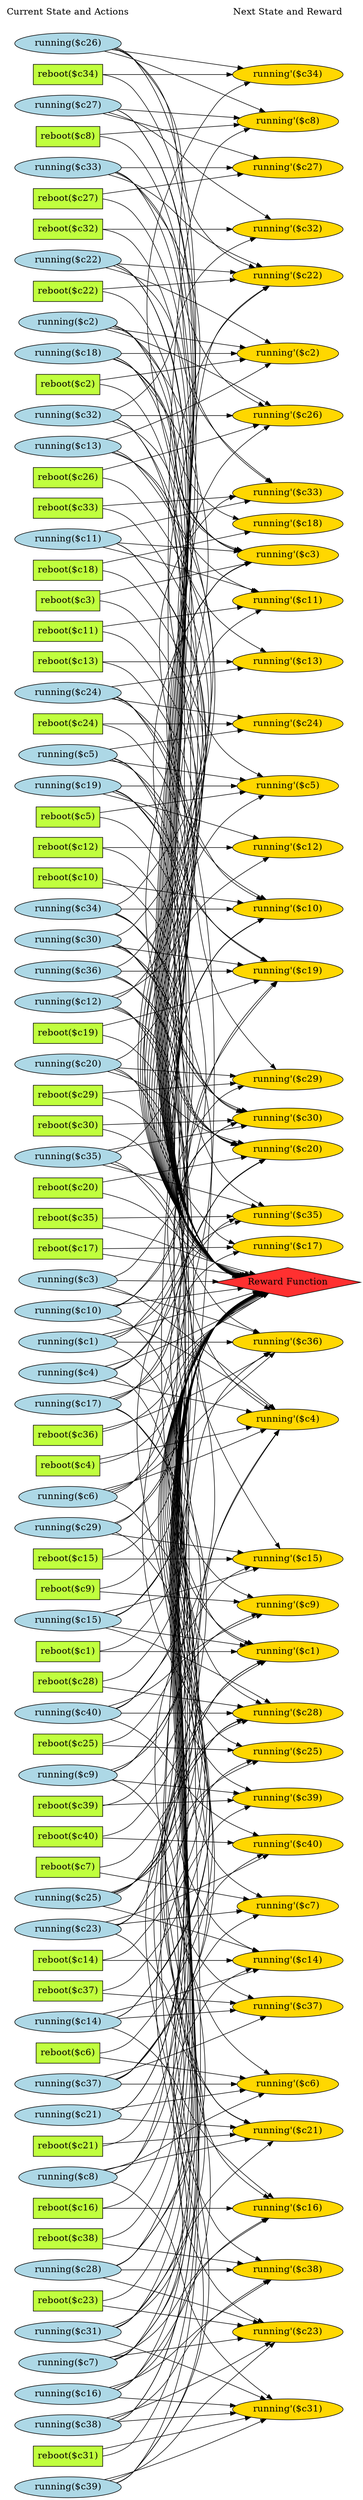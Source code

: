 digraph G {
	graph [bb="0,0,579,4372.4",
		fontname=Helvetica,
		fontsize=16,
		rankdir=LR,
		ranksep=2.00,
		ratio=auto,
		size=600
	];
	node [fontsize=16,
		label="\N"
	];
	{
		graph [rank=same];
		"reboot($c9)"		 [color=black,
			fillcolor=olivedrab1,
			height=0.5,
			pos="90.5,1589.4",
			shape=box,
			style=filled,
			width=1.2778];
		"running($c35)"		 [color=black,
			fillcolor=lightblue,
			height=0.51069,
			pos="90.5,2350.4",
			shape=ellipse,
			style=filled,
			width=2.1606];
		"running($c19)"		 [color=black,
			fillcolor=lightblue,
			height=0.51069,
			pos="90.5,3001.4",
			shape=ellipse,
			style=filled,
			width=2.1606];
		"running($c1)"		 [color=black,
			fillcolor=lightblue,
			height=0.51069,
			pos="90.5,2024.4",
			shape=ellipse,
			style=filled,
			width=1.9838];
		"reboot($c1)"		 [color=black,
			fillcolor=olivedrab1,
			height=0.5,
			pos="90.5,1481.4",
			shape=box,
			style=filled,
			width=1.2778];
		"running($c2)"		 [color=black,
			fillcolor=lightblue,
			height=0.51069,
			pos="90.5,3814.4",
			shape=ellipse,
			style=filled,
			width=1.9838];
		"reboot($c21)"		 [color=black,
			fillcolor=olivedrab1,
			height=0.5,
			pos="90.5,615.38",
			shape=box,
			style=filled,
			width=1.3889];
		"reboot($c33)"		 [color=black,
			fillcolor=olivedrab1,
			height=0.5,
			pos="90.5,3488.4",
			shape=box,
			style=filled,
			width=1.3889];
		"running($c34)"		 [color=black,
			fillcolor=lightblue,
			height=0.51069,
			pos="90.5,2785.4",
			shape=ellipse,
			style=filled,
			width=2.1606];
		"running($c22)"		 [color=black,
			fillcolor=lightblue,
			height=0.51069,
			pos="90.5,3922.4",
			shape=ellipse,
			style=filled,
			width=2.1606];
		"reboot($c17)"		 [color=black,
			fillcolor=olivedrab1,
			height=0.5,
			pos="90.5,2188.4",
			shape=box,
			style=filled,
			width=1.3889];
		"running($c10)"		 [color=black,
			fillcolor=lightblue,
			height=0.51069,
			pos="90.5,2079.4",
			shape=ellipse,
			style=filled,
			width=2.1606];
		"reboot($c29)"		 [color=black,
			fillcolor=olivedrab1,
			height=0.5,
			pos="90.5,2458.4",
			shape=box,
			style=filled,
			width=1.3889];
		"reboot($c8)"		 [color=black,
			fillcolor=olivedrab1,
			height=0.5,
			pos="90.5,4138.4",
			shape=box,
			style=filled,
			width=1.2778];
		"running($c18)"		 [color=black,
			fillcolor=lightblue,
			height=0.51069,
			pos="90.5,3759.4",
			shape=ellipse,
			style=filled,
			width=2.1606];
		"running($c9)"		 [color=black,
			fillcolor=lightblue,
			height=0.51069,
			pos="90.5,1265.4",
			shape=ellipse,
			style=filled,
			width=1.9838];
		"reboot($c20)"		 [color=black,
			fillcolor=olivedrab1,
			height=0.5,
			pos="90.5,2296.4",
			shape=box,
			style=filled,
			width=1.3889];
		"reboot($c32)"		 [color=black,
			fillcolor=olivedrab1,
			height=0.5,
			pos="90.5,3976.4",
			shape=box,
			style=filled,
			width=1.3889];
		"reboot($c16)"		 [color=black,
			fillcolor=olivedrab1,
			height=0.5,
			pos="90.5,507.38",
			shape=box,
			style=filled,
			width=1.3889];
		"running($c33)"		 [color=black,
			fillcolor=lightblue,
			height=0.51069,
			pos="90.5,4084.4",
			shape=ellipse,
			style=filled,
			width=2.1606];
		"reboot($c28)"		 [color=black,
			fillcolor=olivedrab1,
			height=0.5,
			pos="90.5,1427.4",
			shape=box,
			style=filled,
			width=1.3889];
		"running($c21)"		 [color=black,
			fillcolor=lightblue,
			height=0.51069,
			pos="90.5,669.38",
			shape=ellipse,
			style=filled,
			width=2.1606];
		"running($c37)"		 [color=black,
			fillcolor=lightblue,
			height=0.51069,
			pos="90.5,724.38",
			shape=ellipse,
			style=filled,
			width=2.1606];
		"running($c25)"		 [color=black,
			fillcolor=lightblue,
			height=0.51069,
			pos="90.5,1049.4",
			shape=ellipse,
			style=filled,
			width=2.1606];
		"running($c13)"		 [color=black,
			fillcolor=lightblue,
			height=0.51069,
			pos="90.5,3596.4",
			shape=ellipse,
			style=filled,
			width=2.1606];
		"reboot($c3)"		 [color=black,
			fillcolor=olivedrab1,
			height=0.5,
			pos="90.5,3326.4",
			shape=box,
			style=filled,
			width=1.2778];
		"Current State and Actions"		 [color=black,
			fillcolor=white,
			height=0.5,
			pos="90.5,4354.4",
			shape=plaintext,
			style=bold,
			width=2.5139];
		"running($c8)"		 [color=black,
			fillcolor=lightblue,
			height=0.51069,
			pos="90.5,561.38",
			shape=ellipse,
			style=filled,
			width=1.9838];
		"reboot($c31)"		 [color=black,
			fillcolor=olivedrab1,
			height=0.5,
			pos="90.5,72.385",
			shape=box,
			style=filled,
			width=1.3889];
		"running($c40)"		 [color=black,
			fillcolor=lightblue,
			height=0.51069,
			pos="90.5,1373.4",
			shape=ellipse,
			style=filled,
			width=2.1606];
		"reboot($c15)"		 [color=black,
			fillcolor=olivedrab1,
			height=0.5,
			pos="90.5,1643.4",
			shape=box,
			style=filled,
			width=1.3889];
		"running($c12)"		 [color=black,
			fillcolor=lightblue,
			height=0.51069,
			pos="90.5,2620.4",
			shape=ellipse,
			style=filled,
			width=2.1606];
		"reboot($c27)"		 [color=black,
			fillcolor=olivedrab1,
			height=0.5,
			pos="90.5,4030.4",
			shape=box,
			style=filled,
			width=1.3889];
		"reboot($c39)"		 [color=black,
			fillcolor=olivedrab1,
			height=0.5,
			pos="90.5,1211.4",
			shape=box,
			style=filled,
			width=1.3889];
		"running($c36)"		 [color=black,
			fillcolor=lightblue,
			height=0.51069,
			pos="90.5,2675.4",
			shape=ellipse,
			style=filled,
			width=2.1606];
		"running($c24)"		 [color=black,
			fillcolor=lightblue,
			height=0.51069,
			pos="90.5,3164.4",
			shape=ellipse,
			style=filled,
			width=2.1606];
		"reboot($c2)"		 [color=black,
			fillcolor=olivedrab1,
			height=0.5,
			pos="90.5,3705.4",
			shape=box,
			style=filled,
			width=1.2778];
		"running($c7)"		 [color=black,
			fillcolor=lightblue,
			height=0.51069,
			pos="90.5,236.38",
			shape=ellipse,
			style=filled,
			width=1.9838];
		"reboot($c30)"		 [color=black,
			fillcolor=olivedrab1,
			height=0.5,
			pos="90.5,2404.4",
			shape=box,
			style=filled,
			width=1.3889];
		"reboot($c14)"		 [color=black,
			fillcolor=olivedrab1,
			height=0.5,
			pos="90.5,940.38",
			shape=box,
			style=filled,
			width=1.3889];
		"reboot($c26)"		 [color=black,
			fillcolor=olivedrab1,
			height=0.5,
			pos="90.5,3542.4",
			shape=box,
			style=filled,
			width=1.3889];
		"running($c23)"		 [color=black,
			fillcolor=lightblue,
			height=0.51069,
			pos="90.5,994.38",
			shape=ellipse,
			style=filled,
			width=2.1606];
		"reboot($c38)"		 [color=black,
			fillcolor=olivedrab1,
			height=0.5,
			pos="90.5,453.38",
			shape=box,
			style=filled,
			width=1.3889];
		"running($c11)"		 [color=black,
			fillcolor=lightblue,
			height=0.51069,
			pos="90.5,3434.4",
			shape=ellipse,
			style=filled,
			width=2.1606];
		"running($c27)"		 [color=black,
			fillcolor=lightblue,
			height=0.51069,
			pos="90.5,4192.4",
			shape=ellipse,
			style=filled,
			width=2.1606];
		"running($c15)"		 [color=black,
			fillcolor=lightblue,
			height=0.51069,
			pos="90.5,1535.4",
			shape=ellipse,
			style=filled,
			width=2.1606];
		"reboot($c5)"		 [color=black,
			fillcolor=olivedrab1,
			height=0.5,
			pos="90.5,2947.4",
			shape=box,
			style=filled,
			width=1.2778];
		"running($c39)"		 [color=black,
			fillcolor=lightblue,
			height=0.51069,
			pos="90.5,18.385",
			shape=ellipse,
			style=filled,
			width=2.1606];
		"running($c6)"		 [color=black,
			fillcolor=lightblue,
			height=0.51069,
			pos="90.5,1752.4",
			shape=ellipse,
			style=filled,
			width=1.9838];
		"running($c30)"		 [color=black,
			fillcolor=lightblue,
			height=0.51069,
			pos="90.5,2730.4",
			shape=ellipse,
			style=filled,
			width=2.1606];
		"reboot($c13)"		 [color=black,
			fillcolor=olivedrab1,
			height=0.5,
			pos="90.5,3218.4",
			shape=box,
			style=filled,
			width=1.3889];
		"reboot($c25)"		 [color=black,
			fillcolor=olivedrab1,
			height=0.5,
			pos="90.5,1319.4",
			shape=box,
			style=filled,
			width=1.3889];
		"reboot($c37)"		 [color=black,
			fillcolor=olivedrab1,
			height=0.5,
			pos="90.5,886.38",
			shape=box,
			style=filled,
			width=1.3889];
		"running($c38)"		 [color=black,
			fillcolor=lightblue,
			height=0.51069,
			pos="90.5,126.38",
			shape=ellipse,
			style=filled,
			width=2.1606];
		"running($c26)"		 [color=black,
			fillcolor=lightblue,
			height=0.51069,
			pos="90.5,4300.4",
			shape=ellipse,
			style=filled,
			width=2.1606];
		"running($c14)"		 [color=black,
			fillcolor=lightblue,
			height=0.51069,
			pos="90.5,832.38",
			shape=ellipse,
			style=filled,
			width=2.1606];
		"reboot($c4)"		 [color=black,
			fillcolor=olivedrab1,
			height=0.5,
			pos="90.5,1806.4",
			shape=box,
			style=filled,
			width=1.2778];
		"reboot($c40)"		 [color=black,
			fillcolor=olivedrab1,
			height=0.5,
			pos="90.5,1157.4",
			shape=box,
			style=filled,
			width=1.3889];
		"running($c5)"		 [color=black,
			fillcolor=lightblue,
			height=0.51069,
			pos="90.5,3056.4",
			shape=ellipse,
			style=filled,
			width=1.9838];
		"reboot($c12)"		 [color=black,
			fillcolor=olivedrab1,
			height=0.5,
			pos="90.5,2893.4",
			shape=box,
			style=filled,
			width=1.3889];
		"reboot($c24)"		 [color=black,
			fillcolor=olivedrab1,
			height=0.5,
			pos="90.5,3110.4",
			shape=box,
			style=filled,
			width=1.3889];
		"reboot($c36)"		 [color=black,
			fillcolor=olivedrab1,
			height=0.5,
			pos="90.5,1860.4",
			shape=box,
			style=filled,
			width=1.3889];
		"reboot($c7)"		 [color=black,
			fillcolor=olivedrab1,
			height=0.5,
			pos="90.5,1103.4",
			shape=box,
			style=filled,
			width=1.2778];
		"running($c29)"		 [color=black,
			fillcolor=lightblue,
			height=0.51069,
			pos="90.5,1697.4",
			shape=ellipse,
			style=filled,
			width=2.1606];
		"running($c17)"		 [color=black,
			fillcolor=lightblue,
			height=0.51069,
			pos="90.5,1914.4",
			shape=ellipse,
			style=filled,
			width=2.1606];
		"running($c4)"		 [color=black,
			fillcolor=lightblue,
			height=0.51069,
			pos="90.5,1969.4",
			shape=ellipse,
			style=filled,
			width=1.9838];
		"reboot($c11)"		 [color=black,
			fillcolor=olivedrab1,
			height=0.5,
			pos="90.5,3272.4",
			shape=box,
			style=filled,
			width=1.3889];
		"reboot($c23)"		 [color=black,
			fillcolor=olivedrab1,
			height=0.5,
			pos="90.5,345.38",
			shape=box,
			style=filled,
			width=1.3889];
		"reboot($c35)"		 [color=black,
			fillcolor=olivedrab1,
			height=0.5,
			pos="90.5,2242.4",
			shape=box,
			style=filled,
			width=1.3889];
		"running($c32)"		 [color=black,
			fillcolor=lightblue,
			height=0.51069,
			pos="90.5,3651.4",
			shape=ellipse,
			style=filled,
			width=2.1606];
		"running($c20)"		 [color=black,
			fillcolor=lightblue,
			height=0.51069,
			pos="90.5,2512.4",
			shape=ellipse,
			style=filled,
			width=2.1606];
		"reboot($c19)"		 [color=black,
			fillcolor=olivedrab1,
			height=0.5,
			pos="90.5,2566.4",
			shape=box,
			style=filled,
			width=1.3889];
		"running($c16)"		 [color=black,
			fillcolor=lightblue,
			height=0.51069,
			pos="90.5,181.38",
			shape=ellipse,
			style=filled,
			width=2.1606];
		"reboot($c6)"		 [color=black,
			fillcolor=olivedrab1,
			height=0.5,
			pos="90.5,778.38",
			shape=box,
			style=filled,
			width=1.2778];
		"running($c28)"		 [color=black,
			fillcolor=lightblue,
			height=0.51069,
			pos="90.5,399.38",
			shape=ellipse,
			style=filled,
			width=2.1606];
		"reboot($c10)"		 [color=black,
			fillcolor=olivedrab1,
			height=0.5,
			pos="90.5,2839.4",
			shape=box,
			style=filled,
			width=1.3889];
		"running($c3)"		 [color=black,
			fillcolor=lightblue,
			height=0.51069,
			pos="90.5,2134.4",
			shape=ellipse,
			style=filled,
			width=1.9838];
		"reboot($c22)"		 [color=black,
			fillcolor=olivedrab1,
			height=0.5,
			pos="90.5,3868.4",
			shape=box,
			style=filled,
			width=1.3889];
		"reboot($c34)"		 [color=black,
			fillcolor=olivedrab1,
			height=0.5,
			pos="90.5,4246.4",
			shape=box,
			style=filled,
			width=1.3889];
		"reboot($c18)"		 [color=black,
			fillcolor=olivedrab1,
			height=0.5,
			pos="90.5,3380.4",
			shape=box,
			style=filled,
			width=1.3889];
		"running($c31)"		 [color=black,
			fillcolor=lightblue,
			height=0.51069,
			pos="90.5,291.38",
			shape=ellipse,
			style=filled,
			width=2.1606];
	}
	{
		graph [rank=same];
		"running'($c7)"		 [color=black,
			fillcolor=gold1,
			height=0.51069,
			pos="452,1021.4",
			shape=ellipse,
			style=filled,
			width=2.0428];
		"Next State and Reward"		 [color=black,
			fillcolor=white,
			height=0.5,
			pos="452,4354.4",
			shape=plaintext,
			style=bold,
			width=2.25];
		"running'($c21)"		 [color=black,
			fillcolor=gold1,
			height=0.51069,
			pos="452,642.38",
			shape=ellipse,
			style=filled,
			width=2.2195];
		"running'($c33)"		 [color=black,
			fillcolor=gold1,
			height=0.51069,
			pos="452,3518.4",
			shape=ellipse,
			style=filled,
			width=2.2195];
		"running'($c17)"		 [color=black,
			fillcolor=gold1,
			height=0.51069,
			pos="452,2192.4",
			shape=ellipse,
			style=filled,
			width=2.2195];
		"running'($c29)"		 [color=black,
			fillcolor=gold1,
			height=0.51069,
			pos="452,2498.4",
			shape=ellipse,
			style=filled,
			width=2.2195];
		"running'($c34)"		 [color=black,
			fillcolor=gold1,
			height=0.51069,
			pos="452,4246.4",
			shape=ellipse,
			style=filled,
			width=2.2195];
		"running'($c6)"		 [color=black,
			fillcolor=gold1,
			height=0.51069,
			pos="452,724.38",
			shape=ellipse,
			style=filled,
			width=2.0428];
		"running'($c10)"		 [color=black,
			fillcolor=gold1,
			height=0.51069,
			pos="452,2785.4",
			shape=ellipse,
			style=filled,
			width=2.2195];
		"running'($c22)"		 [color=black,
			fillcolor=gold1,
			height=0.51069,
			pos="452,3895.4",
			shape=ellipse,
			style=filled,
			width=2.2195];
		"running'($c18)"		 [color=black,
			fillcolor=gold1,
			height=0.51069,
			pos="452,3463.4",
			shape=ellipse,
			style=filled,
			width=2.2195];
		"running'($c9)"		 [color=black,
			fillcolor=gold1,
			height=0.51069,
			pos="452,1562.4",
			shape=ellipse,
			style=filled,
			width=2.0428];
		"running'($c31)"		 [color=black,
			fillcolor=gold1,
			height=0.51069,
			pos="452,153.38",
			shape=ellipse,
			style=filled,
			width=2.2195];
		"running'($c1)"		 [color=black,
			fillcolor=gold1,
			height=0.51069,
			pos="452,1481.4",
			shape=ellipse,
			style=filled,
			width=2.0428];
		"running'($c27)"		 [color=black,
			fillcolor=gold1,
			height=0.51069,
			pos="452,4084.4",
			shape=ellipse,
			style=filled,
			width=2.2195];
		"running'($c39)"		 [color=black,
			fillcolor=gold1,
			height=0.51069,
			pos="452,1224.4",
			shape=ellipse,
			style=filled,
			width=2.2195];
		"running'($c15)"		 [color=black,
			fillcolor=gold1,
			height=0.51069,
			pos="452,1643.4",
			shape=ellipse,
			style=filled,
			width=2.2195];
		"running'($c20)"		 [color=black,
			fillcolor=gold1,
			height=0.51069,
			pos="452,2362.4",
			shape=ellipse,
			style=filled,
			width=2.2195];
		"running'($c8)"		 [color=black,
			fillcolor=gold1,
			height=0.51069,
			pos="452,4165.4",
			shape=ellipse,
			style=filled,
			width=2.0428];
		"running'($c32)"		 [color=black,
			fillcolor=gold1,
			height=0.51069,
			pos="452,3976.4",
			shape=ellipse,
			style=filled,
			width=2.2195];
		"running'($c16)"		 [color=black,
			fillcolor=gold1,
			height=0.51069,
			pos="452,507.38",
			shape=ellipse,
			style=filled,
			width=2.2195];
		"running'($c28)"		 [color=black,
			fillcolor=gold1,
			height=0.51069,
			pos="452,1373.4",
			shape=ellipse,
			style=filled,
			width=2.2195];
		"running'($c3)"		 [color=black,
			fillcolor=gold1,
			height=0.51069,
			pos="452,3408.4",
			shape=ellipse,
			style=filled,
			width=2.0428];
		"running'($c13)"		 [color=black,
			fillcolor=gold1,
			height=0.51069,
			pos="452,3218.4",
			shape=ellipse,
			style=filled,
			width=2.2195];
		"Reward Function"		 [color=black,
			fillcolor=firebrick1,
			height=0.72222,
			pos="452,2130.4",
			shape=diamond,
			style=filled,
			width=3.5278];
		"running'($c25)"		 [color=black,
			fillcolor=gold1,
			height=0.51069,
			pos="452,1292.4",
			shape=ellipse,
			style=filled,
			width=2.2195];
		"running'($c37)"		 [color=black,
			fillcolor=gold1,
			height=0.51069,
			pos="452,858.38",
			shape=ellipse,
			style=filled,
			width=2.2195];
		"running'($c30)"		 [color=black,
			fillcolor=gold1,
			height=0.51069,
			pos="452,2417.4",
			shape=ellipse,
			style=filled,
			width=2.2195];
		"running'($c2)"		 [color=black,
			fillcolor=gold1,
			height=0.51069,
			pos="452,3759.4",
			shape=ellipse,
			style=filled,
			width=2.0428];
		"running'($c38)"		 [color=black,
			fillcolor=gold1,
			height=0.51069,
			pos="452,399.38",
			shape=ellipse,
			style=filled,
			width=2.2195];
		"running'($c14)"		 [color=black,
			fillcolor=gold1,
			height=0.51069,
			pos="452,940.38",
			shape=ellipse,
			style=filled,
			width=2.2195];
		"running'($c26)"		 [color=black,
			fillcolor=gold1,
			height=0.51069,
			pos="452,3651.4",
			shape=ellipse,
			style=filled,
			width=2.2195];
		"running'($c23)"		 [color=black,
			fillcolor=gold1,
			height=0.51069,
			pos="452,290.38",
			shape=ellipse,
			style=filled,
			width=2.2195];
		"running'($c35)"		 [color=black,
			fillcolor=gold1,
			height=0.51069,
			pos="452,2247.4",
			shape=ellipse,
			style=filled,
			width=2.2195];
		"running'($c5)"		 [color=black,
			fillcolor=gold1,
			height=0.51069,
			pos="452,3001.4",
			shape=ellipse,
			style=filled,
			width=2.0428];
		"running'($c11)"		 [color=black,
			fillcolor=gold1,
			height=0.51069,
			pos="452,3326.4",
			shape=ellipse,
			style=filled,
			width=2.2195];
		"running'($c19)"		 [color=black,
			fillcolor=gold1,
			height=0.51069,
			pos="452,2675.4",
			shape=ellipse,
			style=filled,
			width=2.2195];
		"running'($c4)"		 [color=black,
			fillcolor=gold1,
			height=0.51069,
			pos="452,1847.4",
			shape=ellipse,
			style=filled,
			width=2.0428];
		"running'($c40)"		 [color=black,
			fillcolor=gold1,
			height=0.51069,
			pos="452,1129.4",
			shape=ellipse,
			style=filled,
			width=2.2195];
		"running'($c12)"		 [color=black,
			fillcolor=gold1,
			height=0.51069,
			pos="452,2893.4",
			shape=ellipse,
			style=filled,
			width=2.2195];
		"running'($c24)"		 [color=black,
			fillcolor=gold1,
			height=0.51069,
			pos="452,3110.4",
			shape=ellipse,
			style=filled,
			width=2.2195];
		"running'($c36)"		 [color=black,
			fillcolor=gold1,
			height=0.51069,
			pos="452,1983.4",
			shape=ellipse,
			style=filled,
			width=2.2195];
	}
	"reboot($c9)" -> "running'($c9)"	 [color=black,
		pos="e,381.36,1567.6 136.67,1586 195.35,1581.6 298.82,1573.8 370.96,1568.4",
		style=solid];
	"reboot($c9)" -> "Reward Function"	 [pos="e,423.1,2110.1 136.63,1594.6 152.31,1598.4 168.96,1605 181,1616.4 316.56,1744.4 222.81,1854.4 325,2010.4 349.34,2047.5 387.27,2081.6 \
415.16,2103.8"];
	"running($c35)" -> "running'($c15)"	 [color=black,
		pos="e,434.72,1661.7 155.17,2339.9 164.76,2336 173.82,2330.7 181,2323.4 344.26,2157.8 224.12,2029.9 325,1820.4 353.06,1762.1 400.06,1702.5 \
428.04,1669.5",
		style=solid];
	"running($c35)" -> "Reward Function"	 [pos="e,382.07,2142.1 148.89,2338.1 160.03,2334.3 171.25,2329.5 181,2323.4 261.38,2272.7 244.07,2215.2 325,2165.4 339.25,2156.6 355.74,\
2150 372,2145"];
	"running($c35)" -> "running'($c30)"	 [color=black,
		pos="e,389.27,2405.9 152.08,2361.7 214.79,2373.4 312.74,2391.6 379.28,2404",
		style=solid];
	"running($c35)" -> "running'($c35)"	 [color=black,
		pos="e,401.21,2261.7 140.73,2336.3 205.98,2317.6 321.02,2284.6 391.19,2264.5",
		style=solid];
	"running($c35)" -> "running'($c5)"	 [color=black,
		pos="e,412.41,2985.8 155.29,2360.7 164.86,2364.7 173.89,2370 181,2377.4 354.54,2556.9 178.04,2718.5 325,2920.4 344.72,2947.5 376.49,2967.8 \
403.2,2981.3",
		style=solid];
	"running($c19)" -> "Reward Function"	 [pos="e,367.96,2139.3 156.27,2991.3 165.61,2987.4 174.31,2981.9 181,2974.4 423.72,2701.5 79.285,2435.6 325,2165.4 334.07,2155.4 345.71,\
2148.2 358.24,2143"];
	"running($c19)" -> "running'($c30)"	 [color=black,
		pos="e,393.94,2430.1 155.17,2990.9 164.76,2987 173.82,2981.7 181,2974.4 344.26,2808.8 171.26,2645.8 325,2471.4 340.56,2453.7 362.89,2441.7 \
384.45,2433.5",
		style=solid];
	"running($c19)" -> "running'($c5)"	 [color=black,
		pos="e,378.3,3001.4 168.62,3001.4 227.33,3001.4 307.99,3001.4 368.08,3001.4",
		style=solid];
	"running($c19)" -> "running'($c19)"	 [color=black,
		pos="e,418.14,2692.2 151.07,2989.7 161.66,2985.9 172.13,2981 181,2974.4 273.69,2905.7 243.19,2839.7 325,2758.4 349.84,2733.7 383.11,2712.1 \
409.23,2697.2",
		style=solid];
	"running($c19)" -> "running'($c12)"	 [color=black,
		pos="e,402.78,2907.9 139.24,2987 204.82,2967.3 322.64,2931.9 393.15,2910.8",
		style=solid];
	"running($c1)" -> "running'($c10)"	 [color=black,
		pos="e,412.04,2769.5 151.92,2033.8 162.82,2037.9 173.18,2043.9 181,2052.4 381.13,2270.3 157.15,2458.7 325,2702.4 344.14,2730.2 375.92,\
2751 402.77,2764.9",
		style=solid];
	"running($c1)" -> "running'($c1)"	 [color=black,
		pos="e,396.4,1493.6 151.36,2014.5 162.3,2010.4 172.83,2004.6 181,1996.4 332.75,1844.6 181.16,1694.7 325,1535.4 341.25,1517.4 364.54,1505.2 \
386.67,1497",
		style=solid];
	"running($c1)" -> "Reward Function"	 [pos="e,399.22,2115.1 138.13,2038.1 202.36,2057.1 318.19,2091.2 389.47,2112.2"];
	"running($c1)" -> "running'($c35)"	 [color=black,
		pos="e,379.33,2239.7 145.74,2036.1 157.93,2040.1 170.39,2045.4 181,2052.4 262.91,2106.2 240.89,2169.1 325,2219.4 338.41,2227.4 353.86,\
2233.1 369.25,2237.2",
		style=solid];
	"running($c1)" -> "running'($c36)"	 [color=black,
		pos="e,380.06,1991.5 156.19,2017 216.06,2010.2 305.3,2000 369.91,1992.6",
		style=solid];
	"reboot($c1)" -> "running'($c1)"	 [color=black,
		pos="e,378.35,1481.4 136.67,1481.4 194.54,1481.4 295.98,1481.4 367.96,1481.4",
		style=solid];
	"reboot($c1)" -> "Reward Function"	 [pos="e,422.23,2110.3 136.61,1486 152.48,1489.8 169.26,1496.5 181,1508.4 344,1673.6 204.76,1811.9 325,2010.4 347.93,2048.2 385.89,2082.1 \
414.17,2104.1"];
	"running($c2)" -> "running'($c10)"	 [color=black,
		pos="e,409.68,2801.1 152.8,3805.2 163.5,3801 173.56,3795 181,3786.4 451.22,3472.9 99.105,3213.2 325,2866.4 342.9,2838.9 373.75,2818.8 \
400.44,2805.6",
		style=solid];
	"running($c2)" -> "running'($c3)"	 [color=black,
		pos="e,379.91,3412.1 150.35,3804.1 161.5,3800 172.36,3794.3 181,3786.4 305.01,3672.7 196.3,3544.7 325,3436.4 337.71,3425.7 353.62,3418.8 \
369.81,3414.5",
		style=solid];
	"running($c2)" -> "Reward Function"	 [pos="e,366.15,2138.9 153.26,3805.6 163.92,3801.4 173.85,3795.3 181,3786.4 407.86,3504.8 93.626,2443.3 325,2165.4 333.45,2155.2 344.57,\
2147.9 356.7,2142.6"];
	"running($c2)" -> "running'($c2)"	 [color=black,
		pos="e,388.81,3768.9 152.48,3805.1 215.08,3795.5 312.45,3780.6 378.84,3770.4",
		style=solid];
	"running($c2)" -> "running'($c26)"	 [color=black,
		pos="e,420.96,3668.4 139.38,3801 152.99,3796.7 167.71,3791.7 181,3786.4 265.82,3752.2 360.48,3701.9 412.13,3673.3",
		style=solid];
	"reboot($c21)" -> "running'($c21)"	 [color=black,
		pos="e,375.79,636.74 140.73,619.08 198.56,623.43 295.49,630.71 365.64,635.97",
		style=solid];
	"reboot($c21)" -> "Reward Function"	 [pos="e,420.14,2110.7 140.57,619.66 155.68,623.44 170.96,630.26 181,642.38 375.89,877.88 190.03,1736.1 325,2010.4 344.42,2049.9 382.52,\
2083.3 411.76,2104.7"];
	"reboot($c33)" -> "running'($c33)"	 [color=black,
		pos="e,376.46,3512.2 140.73,3492.5 198.74,3497.3 296.1,3505.5 366.3,3511.3",
		style=solid];
	"reboot($c33)" -> "Reward Function"	 [pos="e,366.69,2139 140.53,3484.1 155.64,3480.3 170.93,3473.5 181,3461.4 551.79,3016 -50.676,2606.7 325,2165.4 333.62,2155.3 344.89,2147.9 \
357.15,2142.7"];
	"running($c34)" -> "running'($c34)"	 [color=black,
		pos="e,390.6,4234.5 156.75,2795 166.03,2799 174.59,2804.6 181,2812.4 573.95,3287.6 -40.76,3695.9 325,4192.4 338.59,4210.8 359.77,4223 \
380.92,4231.1",
		style=solid];
	"running($c34)" -> "running'($c10)"	 [color=black,
		pos="e,371.83,2785.4 168.62,2785.4 225.28,2785.4 302.39,2785.4 361.72,2785.4",
		style=solid];
	"running($c34)" -> "running'($c20)"	 [color=black,
		pos="e,374.52,2367.1 152.77,2774.3 163.09,2770.3 173.02,2764.8 181,2757.4 309.2,2637.9 191.87,2504.3 325,2390.4 336.27,2380.7 350.15,\
2374.2 364.52,2369.8",
		style=solid];
	"running($c34)" -> "Reward Function"	 [pos="e,369.52,2139.6 154.53,2774.8 164.43,2770.7 173.76,2765.1 181,2757.4 366.19,2559.8 136.65,2359.9 325,2165.4 334.66,2155.4 346.89,\
2148.2 359.92,2143"];
	"running($c34)" -> "running'($c4)"	 [color=black,
		pos="e,421.89,1864.2 155.39,2774.9 165.07,2770.9 174.11,2765.2 181,2757.4 420.25,2486.1 145.98,2270.7 325,1956.4 346.02,1919.5 384.37,\
1889.1 413.26,1869.8",
		style=solid];
	"running($c22)" -> "running'($c33)"	 [color=black,
		pos="e,424.79,3535.8 152.54,3911.1 162.76,3907.3 172.72,3902.2 181,3895.4 286.39,3808.8 239.25,3730.4 325,3624.4 351.43,3591.7 389.09,\
3561.6 416.34,3541.9",
		style=solid];
	"running($c22)" -> "running'($c29)"	 [color=black,
		pos="e,429.71,2516.2 156.67,3912.7 165.97,3908.7 174.55,3903.1 181,3895.4 359.93,3681.4 214.62,2904.6 325,2648.4 346.99,2597.3 392.24,\
2550.4 422.1,2523",
		style=solid];
	"running($c22)" -> "running'($c22)"	 [color=black,
		pos="e,375.94,3901 165.12,3916.9 223.4,3912.5 304.87,3906.4 365.93,3901.8",
		style=solid];
	"running($c22)" -> "Reward Function"	 [pos="e,366.09,2138.9 157.34,3912.6 166.43,3908.6 174.77,3903.1 181,3895.4 423.7,3595.5 79.01,2462.6 325,2165.4 333.42,2155.2 344.52,2147.9 \
356.65,2142.6"];
	"running($c22)" -> "running'($c2)"	 [color=black,
		pos="e,421.81,3776.2 142.67,3908.6 155.35,3904.8 168.79,3900.3 181,3895.4 266.53,3861.2 361.66,3810 413.04,3781.2",
		style=solid];
	"reboot($c17)" -> "running'($c17)"	 [color=black,
		pos="e,372.06,2191.5 140.73,2188.9 197.55,2189.6 292.12,2190.6 361.95,2191.4",
		style=solid];
	"reboot($c17)" -> "Reward Function"	 [pos="e,380.44,2141.8 140.73,2180.4 199.84,2170.9 299.81,2154.8 370.27,2143.4"];
	"running($c10)" -> "running'($c10)"	 [color=black,
		pos="e,412.21,2769.3 154.54,2090 164.44,2094.1 173.77,2099.7 181,2107.4 366.96,2306 168.49,2479.8 325,2702.4 344.41,2730 376.19,2750.8 \
402.97,2764.7",
		style=solid];
	"running($c10)" -> "running'($c9)"	 [color=black,
		pos="e,396.87,1574.6 153.56,2068.5 163.68,2064.4 173.34,2058.9 181,2051.4 326.18,1908.6 187.26,1766.4 325,1616.4 341.55,1598.4 365.13,\
1586.1 387.42,1577.9",
		style=solid];
	"running($c10)" -> "Reward Function"	 [pos="e,376.34,2119.8 157.86,2088.8 216.59,2097.1 302.63,2109.3 366.32,2118.4"];
	"running($c10)" -> "running'($c19)"	 [color=black,
		pos="e,431.8,2657.2 153.49,2090.4 163.61,2094.4 173.29,2099.9 181,2107.4 321.91,2244.3 228.18,2354.4 325,2525.4 352.54,2574 396.63,2622 \
424.69,2650.2",
		style=solid];
	"running($c10)" -> "running'($c4)"	 [color=black,
		pos="e,429.5,1865.2 144.76,2066 156.99,2062.1 169.71,2057.2 181,2051.4 232.14,2025.1 362.99,1919.7 421.71,1871.6",
		style=solid];
	"reboot($c29)" -> "running'($c29)"	 [color=black,
		pos="e,379.78,2490.5 140.73,2463.9 199.66,2470.4 299.19,2481.5 369.61,2489.3",
		style=solid];
	"reboot($c29)" -> "Reward Function"	 [pos="e,375.68,2140.8 140.84,2450.8 154.93,2446.8 169.55,2440.7 181,2431.4 285.21,2346.5 219.86,2249.2 325,2165.4 336.94,2155.9 351.31,\
2148.9 366,2143.9"];
	"reboot($c8)" -> "running'($c8)"	 [color=black,
		pos="e,381.36,4160.2 136.67,4141.8 195.35,4146.2 298.82,4154 370.96,4159.4",
		style=solid];
	"reboot($c8)" -> "Reward Function"	 [pos="e,366,2138.8 136.59,4135.3 153.04,4131.7 170.24,4124.8 181,4111.4 452.25,3773.1 50.033,2500.7 325,2165.4 333.37,2155.2 344.45,2147.8 \
356.56,2142.5"];
	"running($c18)" -> "running'($c18)"	 [color=black,
		pos="e,376.48,3469.6 151.8,3747.9 162.21,3744.1 172.43,3739.1 181,3732.4 279.37,3655.6 223.84,3564.4 325,3491.4 337.29,3482.5 351.89,\
3476.4 366.72,3472.1",
		style=solid];
	"running($c18)" -> "running'($c3)"	 [color=black,
		pos="e,380.41,3412.7 152.75,3748.3 162.95,3744.5 172.85,3739.3 181,3732.4 292.37,3637.5 210.18,3527 325,3436.4 338.04,3426.1 354.08,3419.4 \
370.31,3415.1",
		style=solid];
	"running($c18)" -> "Reward Function"	 [pos="e,366.18,2139 157.28,3749.6 166.38,3745.6 174.74,3740.1 181,3732.4 402.16,3461.5 100.86,2433.8 325,2165.4 333.47,2155.2 344.59,2147.9 \
356.73,2142.6"];
	"running($c18)" -> "running'($c30)"	 [color=black,
		pos="e,390.7,2429.3 156.68,3749.7 165.98,3745.7 174.55,3740.1 181,3732.4 542.56,3299.4 -11.781,2923.9 325,2471.4 338.68,2453 359.88,2440.8 \
381.02,2432.8",
		style=solid];
	"running($c18)" -> "running'($c2)"	 [color=black,
		pos="e,378.3,3759.4 168.62,3759.4 227.33,3759.4 307.99,3759.4 368.08,3759.4",
		style=solid];
	"running($c9)" -> "running'($c9)"	 [color=black,
		pos="e,401.92,1548.7 148.73,1276.2 160.11,1280.1 171.48,1285.3 181,1292.4 273.69,1361.1 236.3,1434.6 325,1508.4 344.53,1524.6 369.68,\
1536.7 392.37,1545.3",
		style=solid];
	"running($c9)" -> "running'($c39)"	 [color=black,
		pos="e,380.06,1232.5 156.19,1258 216.06,1251.2 305.3,1241 369.91,1233.6",
		style=solid];
	"running($c9)" -> "running'($c20)"	 [color=black,
		pos="e,413.14,2346.3 153.75,1274.2 164.1,1278.2 173.79,1284 181,1292.4 469.1,1626.4 93.171,1899.1 325,2274.4 343.52,2304.4 376.47,2326.8 \
404.02,2341.6",
		style=solid];
	"running($c9)" -> "Reward Function"	 [pos="e,421.25,2110.5 153.4,1274.5 163.78,1278.5 173.58,1284.2 181,1292.4 399.94,1533.2 167.86,1725.4 325,2010.4 346.31,2049 384.32,2082.6 \
413.04,2104.4"];
	"running($c9)" -> "running'($c37)"	 [color=black,
		pos="e,397.73,871.9 150.63,1255.4 161.63,1251.5 172.36,1246 181,1238.4 299.43,1133.8 212.98,1024.8 325,913.38 342.32,896.16 365.93,883.91 \
388.04,875.42",
		style=solid];
	"reboot($c20)" -> "running'($c20)"	 [color=black,
		pos="e,389.12,2351 140.73,2305.4 202.32,2316.7 308.25,2336.2 378.96,2349.2",
		style=solid];
	"reboot($c20)" -> "Reward Function"	 [pos="e,387.56,2143.3 140.93,2284.7 154.28,2280.6 168.49,2275.6 181,2269.4 251.77,2234.4 253.85,2199.6 325,2165.4 341.49,2157.5 360.08,\
2151.1 377.82,2146"];
	"reboot($c32)" -> "running'($c32)"	 [color=black,
		pos="e,372.06,3976.4 140.73,3976.4 197.55,3976.4 292.12,3976.4 361.95,3976.4",
		style=solid];
	"reboot($c32)" -> "Reward Function"	 [pos="e,366.07,2138.9 140.74,3972.3 155.87,3968.5 171.11,3961.6 181,3949.4 430.84,3639.9 71.767,2472.1 325,2165.4 333.41,2155.2 344.5,\
2147.8 356.63,2142.5"];
	"reboot($c16)" -> "running'($c16)"	 [color=black,
		pos="e,372.06,507.38 140.73,507.38 197.55,507.38 292.12,507.38 361.95,507.38",
		style=solid];
	"reboot($c16)" -> "Reward Function"	 [pos="e,420.07,2110.7 140.63,511.61 155.74,515.4 171.01,522.22 181,534.38 390.15,789.07 180.61,1714.1 325,2010.4 344.27,2049.9 382.39,\
2083.3 411.68,2104.8"];
	"running($c33)" -> "running'($c33)"	 [color=black,
		pos="e,422.5,3535.6 154.45,4073.8 164.24,4069.9 173.55,4064.6 181,4057.4 326.4,3916 211.12,3792.2 325,3624.4 348.42,3589.9 386.07,3560.3 \
414.13,3541.2",
		style=solid];
	"running($c33)" -> "running'($c22)"	 [color=black,
		pos="e,408.07,3910.8 145.69,4071.4 157.63,4067.6 169.99,4063 181,4057.4 252.39,4021.3 255.74,3989.4 325,3949.4 348.27,3935.9 375.53,3923.8 \
398.73,3914.5",
		style=solid];
	"running($c33)" -> "running'($c27)"	 [color=black,
		pos="e,371.83,4084.4 168.62,4084.4 225.28,4084.4 302.39,4084.4 361.72,4084.4",
		style=solid];
	"running($c33)" -> "Reward Function"	 [pos="e,366.03,2138.8 157.38,4074.7 166.47,4070.7 174.8,4065.1 181,4057.4 445.11,3728.7 57.279,2491.1 325,2165.4 333.39,2155.2 344.47,\
2147.8 356.58,2142.5"];
	"running($c33)" -> "running'($c5)"	 [color=black,
		pos="e,411.1,3016.7 156.46,4074.5 165.78,4070.5 174.42,4065 181,4057.4 467,3726.2 88.741,3451.7 325,3083.4 343.09,3055.2 374.72,3034.6 \
401.76,3021.2",
		style=solid];
	"reboot($c28)" -> "running'($c28)"	 [color=black,
		pos="e,384.67,1383.3 140.73,1420 201.03,1410.9 303.85,1395.5 374.49,1384.9",
		style=solid];
	"reboot($c28)" -> "Reward Function"	 [pos="e,422.01,2110.4 140.96,1432.9 155.55,1436.8 170.43,1443.4 181,1454.4 357.89,1638.4 195.6,1790.3 325,2010.4 347.44,2048.5 385.47,\
2082.3 413.9,2104.3"];
	"running($c21)" -> "running'($c21)"	 [color=black,
		pos="e,375.94,648.02 165.12,663.86 223.4,659.48 304.87,653.36 365.93,648.77",
		style=solid];
	"running($c21)" -> "running'($c6)"	 [color=black,
		pos="e,388.94,714.89 156.19,679.28 218.84,688.87 313.66,703.37 378.75,713.33",
		style=solid];
	"running($c21)" -> "Reward Function"	 [pos="e,420.18,2110.7 155.84,679.43 165.48,683.56 174.38,689.34 181,697.38 367.48,924.06 194.82,1747.3 325,2010.4 344.51,2049.8 382.6,\
2083.2 411.81,2104.7"];
	"running($c21)" -> "running'($c36)"	 [color=black,
		pos="e,420.59,1966.3 155.76,679.5 165.4,683.63 174.33,689.38 181,697.38 518.36,1102.3 77.125,1409.3 325,1874.4 344.79,1911.5 382.77,1941.6 \
411.88,1960.7",
		style=solid];
	"running($c37)" -> "running'($c6)"	 [color=black,
		pos="e,378.3,724.38 168.62,724.38 227.33,724.38 307.99,724.38 368.08,724.38",
		style=solid];
	"running($c37)" -> "Reward Function"	 [pos="e,420.22,2110.7 156.68,734.1 165.97,738.1 174.55,743.66 181,751.38 542.03,1183.7 74.042,1506.2 325,2010.4 344.6,2049.8 382.67,2083.2 \
411.86,2104.7"];
	"running($c37)" -> "running'($c25)"	 [color=black,
		pos="e,382.85,1283 155.16,734.88 164.75,738.78 173.82,744.11 181,751.38 343.49,915.93 164.3,1085.1 325,1251.4 337.95,1264.8 355.32,1273.8 \
373.01,1279.9",
		style=solid];
	"running($c37)" -> "running'($c37)"	 [color=black,
		pos="e,412.93,842.12 140.98,738.5 154.06,742.45 168.13,746.9 181,751.38 260.06,778.92 350.14,815.75 403.69,838.23",
		style=solid];
	"running($c37)" -> "running'($c4)"	 [color=black,
		pos="e,433.83,1829.5 156.41,734.33 165.73,738.3 174.39,743.8 181,751.38 452.55,1063.1 168.95,1287.5 325,1670.4 349.41,1730.3 397.65,1789.3 \
426.84,1821.8",
		style=solid];
	"running($c25)" -> "running'($c1)"	 [color=black,
		pos="e,414.89,1465.3 153.41,1060.4 163.42,1064.2 173.09,1069.4 181,1076.4 299.18,1180.6 222.42,1280.8 325,1400.4 347.11,1426.2 379.45,\
1446.7 405.83,1460.7",
		style=solid];
	"running($c25)" -> "running'($c28)"	 [color=black,
		pos="e,399.34,1359.5 151.82,1060.8 162.23,1064.6 172.44,1069.7 181,1076.4 279.83,1153.8 230.65,1236.6 325,1319.4 343.46,1335.6 367.52,\
1347.5 389.66,1356",
		style=solid];
	"running($c25)" -> "Reward Function"	 [pos="e,420.85,2110.7 156.42,1059.3 165.75,1063.3 174.4,1068.8 181,1076.4 456.49,1393.4 130.53,1638.1 325,2010.4 345.43,2049.5 383.57,\
2083 412.56,2104.6"];
	"running($c25)" -> "running'($c25)"	 [color=black,
		pos="e,391.08,1280.3 149.61,1061.5 160.57,1065.2 171.54,1070.1 181,1076.4 264.83,1132.2 241.78,1194.6 325,1251.4 341.83,1262.9 362.09,\
1271.3 381.39,1277.4",
		style=solid];
	"running($c25)" -> "running'($c14)"	 [color=black,
		pos="e,403.06,954.92 139.24,1034.9 204.91,1015 322.97,979.2 393.45,957.84",
		style=solid];
	"running($c13)" -> "running'($c13)"	 [color=black,
		pos="e,415.74,3234.8 152.53,3585.1 162.76,3581.3 172.72,3576.2 181,3569.4 286.16,3483.1 232.83,3399.4 325,3299.4 348.1,3274.3 380.57,\
3253.7 406.76,3239.5",
		style=solid];
	"running($c13)" -> "Reward Function"	 [pos="e,366.61,2138.9 156.76,3586.7 166.04,3582.7 174.59,3577.1 181,3569.4 580.29,3085.6 -79.594,2644.7 325,2165.4 333.58,2155.2 344.82,\
2147.9 357.07,2142.6"];
	"running($c13)" -> "running'($c2)"	 [color=black,
		pos="e,421.36,3742.6 141.24,3610.4 154.32,3614.5 168.32,3619.3 181,3624.4 266.05,3658.7 360.99,3709.2 412.55,3737.7",
		style=solid];
	"running($c13)" -> "running'($c11)"	 [color=black,
		pos="e,402.72,3340.9 150.26,3584.4 161.04,3580.7 171.79,3575.8 181,3569.4 267.56,3509.5 242.14,3446.3 325,3381.4 345.14,3365.6 370.51,\
3353.4 393.19,3344.5",
		style=solid];
	"reboot($c3)" -> "running'($c3)"	 [color=black,
		pos="e,396.94,3396.1 136.67,3336.7 199.89,3351.1 315.07,3377.4 387.08,3393.8",
		style=solid];
	"reboot($c3)" -> "Reward Function"	 [pos="e,367.16,2139 136.7,3322.9 152.96,3319.3 169.99,3312.4 181,3299.4 509.09,2911.5 -7.347,2549.6 325,2165.4 333.76,2155.3 345.17,2147.9 \
357.54,2142.7"];
	"Current State and Actions" -> "Next State and Reward"	 [color=black,
		pos="e,370.92,4354.4 181.29,4354.4 236.11,4354.4 305.97,4354.4 360.86,4354.4",
		style=invis];
	"running($c8)" -> "running'($c21)"	 [color=black,
		pos="e,394.3,629.61 144.93,573.42 208.69,587.79 315.32,611.82 384.4,627.38",
		style=solid];
	"running($c8)" -> "running'($c6)"	 [color=black,
		pos="e,412.49,708.76 141.43,574.34 154.51,578.3 168.46,583.04 181,588.38 248.56,617.16 259.27,636.66 325,669.38 350.35,682.01 379.27,\
694.74 403,704.78",
		style=solid];
	"running($c8)" -> "running'($c31)"	 [color=black,
		pos="e,425.85,170.97 149.75,551.09 160.94,547.18 171.97,541.8 181,534.38 286.39,447.81 240.22,370.23 325,263.38 351.99,229.37 390.44,\
197.56 417.75,176.99",
		style=solid];
	"running($c8)" -> "running'($c8)"	 [color=black,
		pos="e,391.92,4154.6 154.47,569.57 164.76,573.67 174.24,579.66 181,588.38 420.99,898.04 102.7,3788.8 325,4111.4 338.41,4130.8 360.38,\
4143.3 382.24,4151.3",
		style=solid];
	"running($c8)" -> "Reward Function"	 [pos="e,420.1,2110.7 154.05,569.9 164.38,573.97 173.98,579.87 181,588.38 383.02,833.47 185.32,1725.1 325,2010.4 344.35,2049.9 382.45,2083.3 \
411.72,2104.7"];
	"reboot($c31)" -> "running'($c31)"	 [color=black,
		pos="e,394.38,140.63 140.73,83.478 203.88,97.704 313.64,122.44 384.25,138.35",
		style=solid];
	"reboot($c31)" -> "Reward Function"	 [pos="e,419.86,2110.8 140.78,76.487 155.91,80.26 171.14,87.109 181,99.385 447.63,431.46 142.64,1625.5 325,2010.4 343.84,2050.1 382.02,\
2083.5 411.43,2104.9"];
	"running($c40)" -> "running'($c9)"	 [color=black,
		pos="e,409.23,1547.4 145.69,1386.4 157.63,1390.2 169.99,1394.8 181,1400.4 252.39,1436.5 255.74,1468.3 325,1508.4 348.63,1522 376.38,1534.3 \
399.81,1543.7",
		style=solid];
	"running($c40)" -> "running'($c28)"	 [color=black,
		pos="e,371.83,1373.4 168.62,1373.4 225.28,1373.4 302.39,1373.4 361.72,1373.4",
		style=solid];
	"running($c40)" -> "Reward Function"	 [pos="e,421.82,2110.5 155.46,1383.6 165.02,1387.5 173.99,1392.9 181,1400.4 371.86,1603.3 186.39,1768.8 325,2010.4 347.03,2048.8 385.12,\
2082.5 413.67,2104.4"];
	"running($c40)" -> "running'($c19)"	 [color=black,
		pos="e,429.8,2657.5 156.59,1383.2 165.9,1387.2 174.5,1392.7 181,1400.4 506.72,1785.1 122.69,2063.7 325,2525.4 347.3,2576.3 392.47,2623.3 \
422.22,2650.7",
		style=solid];
	"running($c40)" -> "running'($c40)"	 [color=black,
		pos="e,413.92,1145.7 148.28,1361 159.58,1357.3 171.02,1352.5 181,1346.4 259.62,1298.4 251.61,1253 325,1197.4 349.59,1178.7 379.96,1162.2 \
404.72,1150.1",
		style=solid];
	"reboot($c15)" -> "running'($c15)"	 [color=black,
		pos="e,372.06,1643.4 140.73,1643.4 197.55,1643.4 292.12,1643.4 361.95,1643.4",
		style=solid];
	"reboot($c15)" -> "Reward Function"	 [pos="e,423.77,2110 140.95,1650.1 155.21,1654.1 169.89,1660.4 181,1670.4 303.11,1780 231.64,1875.4 325,2010.4 350.34,2047 388.29,2081.3 \
415.92,2103.7"];
	"running($c12)" -> "running'($c21)"	 [color=black,
		pos="e,390.94,654.33 157.38,2610.7 166.47,2606.7 174.8,2601.1 181,2593.4 445.64,2264 80.342,1041.9 325,697.38 338.48,678.4 359.99,665.9 \
381.45,657.69",
		style=solid];
	"running($c12)" -> "running'($c33)"	 [color=black,
		pos="e,372.73,3515.5 155.44,2630.8 165.12,2634.9 174.14,2640.5 181,2648.4 430.91,2934.2 63.24,3215.4 325,3490.4 335.23,3501.1 348.6,3508.2 \
362.8,3512.8",
		style=solid];
	"running($c12)" -> "running'($c20)"	 [color=black,
		pos="e,377.7,2369.3 150.91,2608.5 161.52,2604.8 172.04,2599.8 181,2593.4 270.81,2528.8 232.85,2451.6 325,2390.4 337.79,2381.9 352.75,\
2375.9 367.81,2371.8",
		style=solid];
	"running($c12)" -> "Reward Function"	 [pos="e,371.61,2139.9 154.43,2609.8 164.22,2605.9 173.54,2600.6 181,2593.4 325.14,2453.7 179.33,2303.4 325,2165.4 335.44,2155.5 348.44,\
2148.3 362.08,2143.2"];
	"running($c12)" -> "running'($c12)"	 [color=black,
		pos="e,419.55,2876.5 148.04,2632.9 159.48,2636.8 171.04,2641.9 181,2648.4 262.31,2701.3 251.49,2749.1 325,2812.4 351.53,2835.2 385,2856.4 \
410.78,2871.4",
		style=solid];
	"reboot($c27)" -> "running'($c27)"	 [color=black,
		pos="e,384.67,4074.4 140.73,4037.8 201.03,4046.8 303.85,4062.3 374.49,4072.9",
		style=solid];
	"reboot($c27)" -> "Reward Function"	 [pos="e,366.05,2138.9 140.76,4026.3 155.88,4022.5 171.13,4015.6 181,4003.4 437.97,3684.3 64.524,2481.6 325,2165.4 333.4,2155.2 344.48,\
2147.8 356.6,2142.5"];
	"reboot($c39)" -> "running'($c39)"	 [color=black,
		pos="e,372.74,1221.6 140.73,1213.2 197.74,1215.2 292.73,1218.7 362.62,1221.2",
		style=solid];
	"reboot($c39)" -> "Reward Function"	 [pos="e,421.13,2110.5 140.96,1216.4 155.73,1220.2 170.71,1226.9 181,1238.4 414.04,1498.2 158.56,1703.6 325,2010.4 346.04,2049.2 384.1,\
2082.8 412.9,2104.5"];
	"running($c36)" -> "running'($c20)"	 [color=black,
		pos="e,376.27,2368.3 151.04,2663.7 161.75,2659.8 172.28,2654.5 181,2647.4 282.67,2564.9 219.93,2468.5 325,2390.4 337.17,2381.3 351.71,\
2375.1 366.52,2370.9",
		style=solid];
	"running($c36)" -> "Reward Function"	 [pos="e,370.65,2139.8 153.75,2664.6 163.85,2660.6 173.45,2655 181,2647.4 338.07,2488.3 165.38,2321.9 325,2165.4 335.04,2155.5 347.61,2148.4 \
360.88,2143.2"];
	"running($c36)" -> "running'($c26)"	 [color=black,
		pos="e,420.45,3634.4 155.44,2685.8 165.12,2689.9 174.14,2695.5 181,2703.4 430.91,2989.2 136.23,3216 325,3545.4 345.55,3581.2 383.06,3610.4 \
411.83,3629",
		style=solid];
	"running($c36)" -> "running'($c19)"	 [color=black,
		pos="e,371.83,2675.4 168.62,2675.4 225.28,2675.4 302.39,2675.4 361.72,2675.4",
		style=solid];
	"running($c36)" -> "running'($c36)"	 [color=black,
		pos="e,423.33,2000.7 154.43,2664.7 164.34,2660.6 173.7,2655 181,2647.4 355.93,2463.8 192.55,2311.6 325,2095.4 347.65,2058.4 386.3,2026.7 \
414.83,2006.6",
		style=solid];
	"running($c24)" -> "running'($c10)"	 [color=black,
		pos="e,415.72,2801.8 152.54,3153.1 162.76,3149.3 172.72,3144.2 181,3137.4 286.39,3050.8 232.64,2966.7 325,2866.4 348.08,2841.3 380.55,\
2820.7 406.74,2806.5",
		style=solid];
	"running($c24)" -> "running'($c13)"	 [color=black,
		pos="e,384.56,3208.4 156.6,3174.2 217.87,3183.4 309.64,3197.2 374.4,3206.9",
		style=solid];
	"running($c24)" -> "Reward Function"	 [pos="e,367.36,2139.2 156.46,3154.5 165.78,3150.5 174.42,3145 181,3137.4 466.47,2806.9 35.901,2492.7 325,2165.4 333.86,2155.4 345.33,2148.1 \
357.73,2142.8"];
	"running($c24)" -> "running'($c38)"	 [color=black,
		pos="e,408.11,414.82 157.53,3154.8 166.6,3150.8 174.88,3145.2 181,3137.4 546.33,2672.4 27.706,991.53 325,480.38 341.37,452.23 371.88,\
432.24 398.78,419.16",
		style=solid];
	"running($c24)" -> "running'($c24)"	 [color=black,
		pos="e,384.56,3120.4 156.6,3154.6 217.87,3145.4 309.64,3131.6 374.4,3121.9",
		style=solid];
	"reboot($c2)" -> "Reward Function"	 [pos="e,366.21,2139 136.91,3702 153.2,3698.5 170.2,3691.6 181,3678.4 395.03,3417.1 108.1,2424.3 325,2165.4 333.48,2155.3 344.61,2147.9 \
356.76,2142.6"];
	"reboot($c2)" -> "running'($c2)"	 [color=black,
		pos="e,388.53,3750 136.67,3712.2 197.45,3721.3 306.29,3737.6 378.58,3748.5",
		style=solid];
	"running($c7)" -> "running'($c7)"	 [color=black,
		pos="e,394.82,1009.8 152.48,245.86 163.21,250 173.36,255.93 181,264.38 394.83,501.02 123.47,720.19 325,967.38 340.2,986.02 363.03,998.36 \
385.1,1006.5",
		style=solid];
	"running($c7)" -> "running'($c16)"	 [color=black,
		pos="e,419.59,490.42 145.67,248.17 157.86,252.2 170.33,257.49 181,264.38 261.91,316.67 251.8,363.76 325,426.38 351.6,449.15 385.07,470.37 \
410.83,485.38",
		style=solid];
	"running($c7)" -> "Reward Function"	 [pos="e,419.93,2110.8 153.31,245.16 163.96,249.36 173.88,255.49 181,264.38 424.27,568.34 157.05,1659.2 325,2010.4 343.98,2050.1 382.14,\
2083.4 411.51,2104.8"];
	"running($c7)" -> "running'($c14)"	 [color=black,
		pos="e,393.76,927.7 151.85,245.84 162.76,249.98 173.14,255.91 181,264.38 373.65,472.13 143.88,667.51 325,885.38 340.15,903.61 362.51,\
915.97 384.2,924.28",
		style=solid];
	"running($c7)" -> "running'($c23)"	 [color=black,
		pos="e,384.52,280.4 152.48,245.55 213.74,254.75 308.32,268.95 374.55,278.9",
		style=solid];
	"reboot($c30)" -> "Reward Function"	 [pos="e,378.1,2141.4 140.74,2396 154.67,2391.9 169.23,2386 181,2377.4 272.8,2310 232.47,2231.8 325,2165.4 337.78,2156.2 352.88,2149.4 \
368.11,2144.4"];
	"reboot($c30)" -> "running'($c30)"	 [color=black,
		pos="e,372.74,2414.6 140.73,2406.2 197.74,2408.2 292.73,2411.7 362.62,2414.2",
		style=solid];
	"reboot($c14)" -> "Reward Function"	 [pos="e,420.71,2110.8 140.81,944.97 155.76,948.79 170.87,955.54 181,967.38 485.14,1323 111.62,1593.9 325,2010.4 345.12,2049.7 383.31,2083.2 \
412.39,2104.7"];
	"reboot($c14)" -> "running'($c14)"	 [color=black,
		pos="e,372.06,940.38 140.73,940.38 197.55,940.38 292.12,940.38 361.95,940.38",
		style=solid];
	"reboot($c26)" -> "Reward Function"	 [pos="e,366.64,2139 140.56,3538.1 155.67,3534.3 170.95,3527.5 181,3515.4 566.03,3050.8 -65.132,2625.7 325,2165.4 333.6,2155.2 344.86,2147.9 \
357.11,2142.6"];
	"reboot($c26)" -> "running'($c26)"	 [color=black,
		pos="e,402.72,3636.7 140.74,3557.2 153.83,3561.2 167.95,3565.4 181,3569.4 254.05,3591.5 338.19,3617.1 392.87,3633.7",
		style=solid];
	"running($c23)" -> "running'($c7)"	 [color=black,
		pos="e,381.45,1016.2 165.12,999.91 225.15,1004.4 309.79,1010.8 371.38,1015.4",
		style=solid];
	"running($c23)" -> "running'($c22)"	 [color=black,
		pos="e,419.71,3878.4 156.69,1004.3 166.1,1008.5 174.71,1014.3 181,1022.4 369.51,1265.4 189.9,3510.1 325,3786.4 343.42,3824.1 381.4,3854 \
410.87,3872.9",
		style=solid];
	"running($c23)" -> "Reward Function"	 [pos="e,420.78,2110.7 155.61,1004.6 165.26,1008.7 174.24,1014.5 181,1022.4 468.96,1360 121.17,1616.2 325,2010.4 345.27,2049.6 383.43,2083.1 \
412.47,2104.7"];
	"running($c23)" -> "running'($c23)"	 [color=black,
		pos="e,411.62,306.4 155.43,984.15 164.99,980.22 173.97,974.81 181,967.38 367.97,769.73 167.88,594.51 325,372.38 344.28,345.13 375.75,\
324.64 402.42,310.96",
		style=solid];
	"running($c23)" -> "running'($c40)"	 [color=black,
		pos="e,412.89,1113.2 139.56,1008.7 153.03,1012.9 167.65,1017.7 181,1022.4 259.92,1050.3 350.04,1087 403.64,1109.4",
		style=solid];
	"reboot($c38)" -> "Reward Function"	 [pos="e,420.04,2110.8 140.65,457.59 155.77,461.37 171.03,468.2 181,480.38 397.28,744.67 175.9,1703.1 325,2010.4 344.21,2050 382.33,2083.3 \
411.64,2104.8"];
	"reboot($c38)" -> "running'($c38)"	 [color=black,
		pos="e,384.67,409.35 140.73,445.99 201.03,436.93 303.85,421.49 374.49,410.88",
		style=solid];
	"running($c11)" -> "running'($c33)"	 [color=black,
		pos="e,393.56,3505.8 145.23,3447.5 192.52,3459.1 263.26,3476.1 325,3490.4 344.06,3494.8 364.77,3499.4 383.79,3503.7",
		style=solid];
	"running($c11)" -> "running'($c17)"	 [color=black,
		pos="e,372.61,2194.7 156.64,3424.6 165.93,3420.6 174.52,3415.1 181,3407.4 523.05,3000.7 -31.927,2614.1 325,2220.4 335.03,2209.3 348.37,\
2202.1 362.62,2197.5",
		style=solid];
	"running($c11)" -> "running'($c3)"	 [color=black,
		pos="e,381.15,3413.4 165.12,3429.1 225.05,3424.7 309.51,3418.6 371.08,3414.2",
		style=solid];
	"running($c11)" -> "Reward Function"	 [pos="e,366.73,2139.1 156.67,3424.7 165.96,3420.7 174.54,3415.1 181,3407.4 537.55,2981.2 -36.226,2587.7 325,2165.4 333.64,2155.3 344.93,\
2148 357.19,2142.7"];
	"running($c11)" -> "running'($c11)"	 [color=black,
		pos="e,402.78,3340.9 139.24,3420 204.82,3400.3 322.64,3364.9 393.15,3343.8",
		style=solid];
	"running($c27)" -> "running'($c27)"	 [color=black,
		pos="e,402.78,4098.9 139.24,4178 204.82,4158.3 322.64,4122.9 393.15,4101.8",
		style=solid];
	"running($c27)" -> "running'($c8)"	 [color=black,
		pos="e,381.45,4170.6 165.12,4186.9 225.15,4182.3 309.79,4176 371.38,4171.4",
		style=solid];
	"running($c27)" -> "running'($c32)"	 [color=black,
		pos="e,422.84,3993.7 145.69,4179.4 157.63,4175.6 169.99,4171 181,4165.4 252.39,4129.3 259.31,4103 325,4057.4 354.51,4036.9 388.88,4014.9 \
414.26,3999",
		style=solid];
	"running($c27)" -> "Reward Function"	 [pos="e,365.98,2138.8 157.41,4182.7 166.5,4178.7 174.81,4173.1 181,4165.4 459.4,3817.5 42.786,2510.2 325,2165.4 333.36,2155.2 344.43,2147.8 \
356.55,2142.5"];
	"running($c27)" -> "running'($c35)"	 [color=black,
		pos="e,411.92,2263.4 157.37,4182.7 166.46,4178.7 174.79,4173.1 181,4165.4 436.92,3847.7 122.37,2689.4 325,2335.4 342.39,2305 375.03,2282.7 \
402.74,2268.1",
		style=solid];
	"running($c15)" -> "running'($c1)"	 [color=black,
		pos="e,388.49,1490.8 156.6,1525.6 219.12,1516.2 313.39,1502.1 378.33,1492.3",
		style=solid];
	"running($c15)" -> "running'($c15)"	 [color=black,
		pos="e,402.78,1628.9 139.24,1549.7 204.82,1569.4 322.64,1604.8 393.15,1626",
		style=solid];
	"running($c15)" -> "running'($c20)"	 [color=black,
		pos="e,413.91,2346.1 156.12,1545.6 165.48,1549.5 174.22,1554.9 181,1562.4 398.38,1801.1 147.98,2004.4 325,2274.4 344.39,2304 377.47,2326.5 \
404.87,2341.4",
		style=solid];
	"running($c15)" -> "running'($c28)"	 [color=black,
		pos="e,421.01,1390.5 142.66,1521.6 155.34,1517.7 168.78,1513.2 181,1508.4 266,1474.6 360.59,1424.1 412.19,1395.4",
		style=solid];
	"running($c15)" -> "Reward Function"	 [pos="e,422.77,2110.3 154.51,1545.9 164.29,1549.8 173.59,1555.1 181,1562.4 330.21,1708.9 213.84,1833.2 325,2010.4 348.6,2048 386.64,2082 \
414.76,2104.1"];
	"reboot($c5)" -> "Reward Function"	 [pos="e,368.4,2139.3 136.74,2943.4 152.82,2939.7 169.7,2932.9 181,2920.4 409.6,2666.5 93.614,2416.7 325,2165.4 334.28,2155.3 346.19,2148 \
358.97,2142.8"];
	"reboot($c5)" -> "running'($c5)"	 [color=black,
		pos="e,388.53,2992 136.67,2954.2 197.45,2963.3 306.29,2979.6 378.58,2990.5",
		style=solid];
	"running($c39)" -> "running'($c31)"	 [color=black,
		pos="e,413.39,137.13 140.99,32.471 154.07,36.425 168.13,40.88 181,45.385 260.34,73.16 350.69,110.49 404.17,133.2",
		style=solid];
	"running($c39)" -> "running'($c39)"	 [color=black,
		pos="e,401.52,1210 156.58,28.179 165.89,32.169 174.49,37.71 181,45.385 503.03,425.13 42.874,746.12 325,1156.4 340.99,1179.6 367.56,1195.6 \
392.2,1206.2",
		style=solid];
	"running($c39)" -> "running'($c28)"	 [color=black,
		pos="e,390.69,1361.4 156.69,28.088 165.98,32.089 174.55,37.657 181,45.385 545.99,482.98 -14.946,862.07 325,1319.4 338.67,1337.8 359.87,\
1350 381.01,1358",
		style=solid];
	"running($c39)" -> "Reward Function"	 [pos="e,419.85,2110.9 157.4,28.068 166.49,32.081 174.81,37.659 181,45.385 454.77,387.08 137.93,1614.5 325,2010.4 343.8,2050.2 381.98,2083.5 \
411.41,2104.9"];
	"running($c39)" -> "running'($c23)"	 [color=black,
		pos="e,429.84,272.31 147.58,30.977 159.05,34.728 170.74,39.466 181,45.385 257,89.208 259.95,121.53 325,180.38 357.84,210.09 396.26,243.44 \
421.97,265.55",
		style=solid];
	"running($c6)" -> "running'($c6)"	 [color=black,
		pos="e,420.92,741.2 152.77,1743.2 163.47,1739 173.54,1733 181,1724.4 444.18,1420.5 127.58,1181.6 325,831.38 345.5,795.02 383.38,765.44 \
412.27,746.67",
		style=solid];
	"running($c6)" -> "Reward Function"	 [pos="e,425.51,2109.5 148.89,1763 160.27,1766.9 171.59,1772.2 181,1779.4 277.08,1852.9 248.59,1916.6 325,2010.4 353.18,2045 390.79,2079.6 \
417.57,2102.7"];
	"running($c6)" -> "running'($c11)"	 [color=black,
		pos="e,408.84,3310.8 154.07,1760.9 164.39,1765 173.99,1770.9 181,1779.4 388.83,2032.3 154.27,2966.1 325,3245.4 342.05,3273.3 372.72,3293.3 \
399.54,3306.5",
		style=solid];
	"running($c6)" -> "running'($c4)"	 [color=black,
		pos="e,400.74,1834.1 141.11,1765.5 206.28,1782.7 320.66,1812.9 390.74,1831.5",
		style=solid];
	"running($c6)" -> "running'($c36)"	 [color=black,
		pos="e,429.51,1965.6 143.83,1764.8 156.34,1768.7 169.42,1773.5 181,1779.4 232.28,1805.4 363.05,1911 421.73,1959.2",
		style=solid];
	"running($c30)" -> "running'($c22)"	 [color=black,
		pos="e,421.02,3878.4 155.64,2740.6 165.3,2744.7 174.26,2750.4 181,2758.4 479.4,3110.2 104.47,3381.2 325,3786.4 345.17,3823.5 383.28,3853.7 \
412.33,3872.8",
		style=solid];
	"running($c30)" -> "Reward Function"	 [pos="e,370.06,2139.7 154.38,2719.6 164.3,2715.6 173.67,2710 181,2702.4 352.09,2524.1 151.06,2340.9 325,2165.4 334.84,2155.5 347.23,2148.3 \
360.38,2143.1"];
	"running($c30)" -> "running'($c25)"	 [color=black,
		pos="e,390.62,1304.3 155.87,2720.4 165.5,2716.2 174.39,2710.4 181,2702.4 565.23,2233.7 -34.914,1834 325,1346.4 338.6,1328 359.79,1315.7 \
380.94,1307.7",
		style=solid];
	"running($c30)" -> "running'($c30)"	 [color=black,
		pos="e,399.83,2431.4 150.31,2718.6 161.21,2714.6 171.98,2709.4 181,2702.4 276.7,2628.4 233.18,2550.2 325,2471.4 343.81,2455.2 368.16,\
2443.3 390.44,2434.8",
		style=solid];
	"running($c30)" -> "running'($c19)"	 [color=black,
		pos="e,385.01,2685.5 156.19,2720.5 217.59,2711.1 309.9,2697 374.83,2687",
		style=solid];
	"reboot($c13)" -> "running'($c13)"	 [color=black,
		pos="e,372.06,3218.4 140.73,3218.4 197.55,3218.4 292.12,3218.4 361.95,3218.4",
		style=solid];
	"reboot($c13)" -> "Reward Function"	 [pos="e,367.29,2139.1 140.8,3213.8 155.74,3210 170.86,3203.2 181,3191.4 480.67,2841.8 21.497,2511.7 325,2165.4 333.82,2155.3 345.27,2148 \
357.66,2142.8"];
	"reboot($c25)" -> "Reward Function"	 [pos="e,421.66,2110.6 140.76,1324.5 155.52,1328.4 170.54,1335.1 181,1346.4 385.88,1568.2 177.14,1747.1 325,2010.4 346.67,2049 384.82,2082.7 \
413.48,2104.5"];
	"reboot($c25)" -> "running'($c25)"	 [color=black,
		pos="e,375.79,1298 140.73,1315.7 198.56,1311.3 295.49,1304.1 365.64,1298.8",
		style=solid];
	"reboot($c37)" -> "Reward Function"	 [pos="e,420.65,2110.8 140.86,890.93 155.81,894.74 170.91,901.51 181,913.38 499.35,1288.2 102.23,1572 325,2010.4 344.99,2049.7 383.19,2083.2 \
412.32,2104.8"];
	"reboot($c37)" -> "running'($c37)"	 [color=black,
		pos="e,376.12,864.22 140.73,882.55 198.65,878.04 295.79,870.47 365.97,865.01",
		style=solid];
	"running($c38)" -> "running'($c31)"	 [color=black,
		pos="e,375.94,147.75 165.12,131.91 223.4,136.29 304.87,142.41 365.93,147",
		style=solid];
	"running($c38)" -> "Reward Function"	 [pos="e,419.88,2110.8 156.51,136.45 165.95,140.59 174.61,146.36 181,154.38 438.71,477.99 147.45,1636.7 325,2010.4 343.88,2050.1 382.05,\
2083.5 411.46,2104.9"];
	"running($c38)" -> "running'($c38)"	 [color=black,
		pos="e,420.12,382.46 148.03,138.94 159.46,142.86 171.03,147.92 181,154.38 262.11,206.97 251.82,254.22 325,317.38 351.78,340.5 385.51,\
362.12 411.34,377.35",
		style=solid];
	"running($c38)" -> "running'($c23)"	 [color=black,
		pos="e,420.98,273.22 141.25,140.37 154.33,144.47 168.32,149.25 181,154.38 265.9,188.78 360.52,239.48 412.16,268.28",
		style=solid];
	"running($c38)" -> "running'($c4)"	 [color=black,
		pos="e,432.92,1829.2 155.94,136.35 165.56,140.49 174.44,146.29 181,154.38 394.09,417.28 206.84,1353.3 325,1670.4 347.46,1730.7 395.92,\
1789.2 425.76,1821.5",
		style=solid];
	"running($c26)" -> "running'($c34)"	 [color=black,
		pos="e,384.56,4256.4 156.6,4290.6 217.87,4281.4 309.64,4267.6 374.4,4257.9",
		style=solid];
	"running($c26)" -> "running'($c22)"	 [color=black,
		pos="e,396.8,3908.8 153.41,4289.4 163.42,4285.5 173.09,4280.4 181,4273.4 299.18,4169.1 212.83,4060.1 325,3949.4 342.12,3932.5 365.35,\
3920.5 387.21,3912.2",
		style=solid];
	"running($c26)" -> "running'($c8)"	 [color=black,
		pos="e,414.27,4181.3 140.99,4286.3 154.07,4282.3 168.13,4277.9 181,4273.4 260.62,4245.5 351.34,4208 404.74,4185.3",
		style=solid];
	"running($c26)" -> "Reward Function"	 [pos="e,365.95,2138.8 157.43,4290.7 166.52,4286.7 174.83,4281.1 181,4273.4 473.68,3906.2 28.291,2529.3 325,2165.4 333.35,2155.1 344.4,\
2147.8 356.51,2142.4"];
	"running($c26)" -> "running'($c26)"	 [color=black,
		pos="e,411.53,3667.4 155.28,4290 164.86,4286.1 173.89,4280.7 181,4273.4 354.03,4094.6 178.45,3933.5 325,3732.4 344.52,3705.6 375.84,3685.4 \
402.37,3671.9",
		style=solid];
	"running($c14)" -> "running'($c16)"	 [color=black,
		pos="e,427.39,525.13 150.28,820.45 161.07,816.69 171.81,811.78 181,805.38 267.99,744.89 252.36,692.52 325,615.38 354.59,583.97 392.69,\
552.34 419.21,531.51",
		style=solid];
	"running($c14)" -> "Reward Function"	 [pos="e,420.32,2110.6 156.61,842.15 165.91,846.15 174.51,851.7 181,859.38 513.57,1253.3 92.841,1550.1 325,2010.4 344.81,2049.7 382.85,\
2083.1 411.98,2104.6"];
	"running($c14)" -> "running'($c37)"	 [color=black,
		pos="e,375.63,852.93 165.12,837.71 223.3,841.92 304.6,847.8 365.63,852.21",
		style=solid];
	"running($c14)" -> "running'($c14)"	 [color=black,
		pos="e,402.78,925.9 139.24,846.73 204.82,866.43 322.64,901.82 393.15,923.01",
		style=solid];
	"running($c14)" -> "running'($c35)"	 [color=black,
		pos="e,372.46,2245.2 156.74,842.05 166.02,846.05 174.58,851.63 181,859.38 568.67,1327.5 -79.799,1766 325,2219.4 334.94,2230.5 348.24,\
2237.8 362.48,2242.4",
		style=solid];
	"reboot($c4)" -> "Reward Function"	 [pos="e,426.91,2109.1 136.6,1814.4 151.57,1818.5 167.79,1824.5 181,1833.4 265.24,1889.8 256.14,1935.9 325,2010.4 355.48,2043.3 393.04,\
2078.5 419.18,2102.2"];
	"reboot($c4)" -> "running'($c4)"	 [color=black,
		pos="e,384.65,1839.8 136.67,1811.5 196.37,1818.3 302.44,1830.4 374.69,1838.7",
		style=solid];
	"reboot($c40)" -> "Reward Function"	 [pos="e,421.03,2110.6 140.57,1162.2 155.5,1166 170.67,1172.7 181,1184.4 428.17,1463.3 149.23,1681.8 325,2010.4 345.81,2049.3 383.9,2082.9 \
412.77,2104.5"];
	"reboot($c40)" -> "running'($c40)"	 [color=black,
		pos="e,376.12,1135.2 140.73,1153.6 198.65,1149 295.79,1141.5 365.97,1136",
		style=solid];
	"running($c5)" -> "running'($c28)"	 [color=black,
		pos="e,408.77,1388.9 153.24,3047.6 163.9,3043.4 173.84,3037.3 181,3028.4 401.7,2755.1 142.81,1754.7 325,1454.4 341.95,1426.4 372.63,1406.4 \
399.47,1393.3",
		style=solid];
	"running($c5)" -> "Reward Function"	 [pos="e,367.86,2139.3 152.73,3047.1 163.43,3043 173.52,3037 181,3028.4 436.37,2735.1 64.932,2454.5 325,2165.4 334.01,2155.4 345.62,2148.1 \
358.14,2142.9"];
	"running($c5)" -> "running'($c5)"	 [color=black,
		pos="e,388.81,3010.9 152.48,3047.1 215.08,3037.5 312.45,3022.6 378.84,3012.4",
		style=solid];
	"running($c5)" -> "running'($c19)"	 [color=black,
		pos="e,416.59,2691.9 148.82,3045.7 160.33,3041.7 171.72,3036.1 181,3028.4 285.71,2941.6 233.38,2858.9 325,2758.4 348.36,2732.8 381.26,\
2711.4 407.58,2696.8",
		style=solid];
	"running($c5)" -> "running'($c24)"	 [color=black,
		pos="e,384.52,3100.4 152.48,3065.5 213.74,3074.7 308.32,3089 374.55,3098.9",
		style=solid];
	"reboot($c12)" -> "Reward Function"	 [pos="e,368.54,2139.5 140.83,2888.3 155.6,2884.4 170.6,2877.8 181,2866.4 395.51,2631.6 107.91,2397.8 325,2165.4 334.35,2155.4 346.3,2148.1 \
359.09,2142.9"];
	"reboot($c12)" -> "running'($c12)"	 [color=black,
		pos="e,372.06,2893.4 140.73,2893.4 197.55,2893.4 292.12,2893.4 361.95,2893.4",
		style=solid];
	"reboot($c24)" -> "Reward Function"	 [pos="e,367.77,2139.2 140.69,3105.7 155.62,3101.9 170.77,3095.1 181,3083.4 452.29,2772 50.292,2473.8 325,2165.4 333.97,2155.3 345.55,2148 \
358.05,2142.8"];
	"reboot($c24)" -> "running'($c24)"	 [color=black,
		pos="e,372.06,3110.4 140.73,3110.4 197.55,3110.4 292.12,3110.4 361.95,3110.4",
		style=solid];
	"reboot($c36)" -> "Reward Function"	 [pos="e,428.24,2108.8 140.93,1871.1 154.42,1875.1 168.7,1880.5 181,1887.4 208.33,1902.8 356.2,2041 420.79,2101.8"];
	"reboot($c36)" -> "running'($c36)"	 [color=black,
		pos="e,409.13,1967.8 140.87,1874.8 153.96,1878.8 168.05,1883.1 181,1887.4 257.53,1912.5 345.27,1944.3 399.42,1964.2",
		style=solid];
	"reboot($c7)" -> "running'($c7)"	 [color=black,
		pos="e,396.94,1033.7 136.67,1093.1 199.89,1078.7 315.07,1052.4 387.08,1036",
		style=solid];
	"reboot($c7)" -> "Reward Function"	 [pos="e,420.93,2110.6 136.92,1107.2 153.01,1110.9 169.87,1117.7 181,1130.4 442.32,1428.3 139.89,1660 325,2010.4 345.61,2049.4 383.73,2083 \
412.66,2104.6"];
	"running($c29)" -> "running'($c29)"	 [color=black,
		pos="e,392.52,2486.1 154.8,1707.7 164.67,1711.8 173.92,1717.5 181,1725.4 398.97,1967.7 119.62,2191.3 325,2444.4 339.7,2462.5 361.61,2474.7 \
383.05,2482.8",
		style=solid];
	"running($c29)" -> "running'($c15)"	 [color=black,
		pos="e,384.56,1653.4 156.6,1687.6 217.87,1678.4 309.64,1664.6 374.4,1654.9",
		style=solid];
	"running($c29)" -> "Reward Function"	 [pos="e,424.57,2109.8 151.75,1708.9 162.28,1712.9 172.55,1718.2 181,1725.4 289.26,1817.1 240.38,1896.5 325,2010.4 351.64,2046.3 389.55,\
2080.7 416.82,2103.5"];
	"running($c29)" -> "running'($c14)"	 [color=black,
		pos="e,392.64,952.77 155.6,1687.3 165.14,1683.4 174.08,1677.9 181,1670.4 389,1444.3 129.96,1231.7 325,994.38 339.81,976.37 361.74,964.23 \
383.18,956.11",
		style=solid];
	"running($c17)" -> "running'($c21)"	 [color=black,
		pos="e,391.72,654.55 156.64,1904.6 165.94,1900.6 174.52,1895.1 181,1887.4 523.84,1479.6 6.9224,1124.8 325,697.38 338.97,678.62 360.7,\
666.16 382.22,657.93",
		style=solid];
	"running($c17)" -> "running'($c17)"	 [color=black,
		pos="e,376.42,2186.4 150.22,1926.3 161.13,1930.3 171.93,1935.5 181,1942.4 274.9,2013.8 227.91,2098.4 325,2165.4 337.38,2173.9 351.96,\
2179.9 366.72,2183.9",
		style=solid];
	"running($c17)" -> "running'($c39)"	 [color=black,
		pos="e,382.02,1233.4 155.49,1904.2 165.04,1900.3 174.01,1894.8 181,1887.4 374.97,1680.3 133.28,1474.6 325,1265.4 337.52,1251.7 354.65,\
1242.6 372.23,1236.5",
		style=solid];
	"running($c17)" -> "Reward Function"	 [pos="e,426.57,2109.5 144.13,1927.9 156.51,1931.9 169.45,1936.7 181,1942.4 273.61,1987.8 369.89,2062.7 418.6,2102.9"];
	"running($c17)" -> "running'($c30)"	 [color=black,
		pos="e,374,2413.2 153.61,1925.3 163.73,1929.3 173.37,1934.8 181,1942.4 329.21,2089.3 170.71,2248.8 325,2389.4 335.97,2399.4 349.69,2406.1 \
364.01,2410.5",
		style=solid];
	"running($c4)" -> "running'($c10)"	 [color=black,
		pos="e,411.59,2769.4 152.49,1978.9 163.21,1983 173.36,1988.9 181,1997.4 395.35,2234.7 145.78,2437.5 325,2702.4 343.84,2730.2 375.47,2751 \
402.32,2764.8",
		style=solid];
	"running($c4)" -> "running'($c16)"	 [color=black,
		pos="e,420.2,524.35 153.13,1960.5 163.79,1956.3 173.76,1950.2 181,1941.4 369.18,1712.4 186.77,877.58 325,615.38 344.48,578.43 382.32,\
548.69 411.47,529.85",
		style=solid];
	"running($c4)" -> "Reward Function"	 [pos="e,416.83,2111.4 139.36,1982.9 152.96,1987.1 167.7,1992.1 181,1997.4 263.38,2030.3 355.27,2078.1 407.8,2106.5"];
	"running($c4)" -> "running'($c30)"	 [color=black,
		pos="e,374.34,2412.9 150.59,1979.5 161.72,1983.5 172.51,1989.3 181,1997.4 315.41,2125.4 185.3,2267.2 325,2389.4 336.17,2399.2 349.99,\
2405.7 364.34,2410.1",
		style=solid];
	"running($c4)" -> "running'($c4)"	 [color=black,
		pos="e,409.05,1862.5 137.12,1955.4 151.22,1951 166.78,1946.1 181,1941.4 257.31,1916.2 345.11,1885.2 399.33,1865.9",
		style=solid];
	"reboot($c11)" -> "Reward Function"	 [pos="e,367.22,2139.1 140.85,3267.8 155.79,3264 170.9,3257.2 181,3245.4 494.87,2876.6 7.0799,2530.7 325,2165.4 333.79,2155.3 345.22,2148 \
357.6,2142.7"];
	"reboot($c11)" -> "running'($c11)"	 [color=black,
		pos="e,384.67,3316.4 140.73,3279.8 201.03,3288.8 303.85,3304.3 374.49,3314.9",
		style=solid];
	"reboot($c23)" -> "Reward Function"	 [pos="e,419.98,2110.8 140.69,349.56 155.81,353.34 171.07,360.17 181,372.38 411.54,655.88 166.48,1681.2 325,2010.4 344.08,2050 382.23,2083.4 \
411.57,2104.8"];
	"reboot($c23)" -> "running'($c23)"	 [color=black,
		pos="e,384.99,300.48 140.73,337.85 201.13,328.61 304.17,312.85 374.81,302.04",
		style=solid];
	"reboot($c35)" -> "Reward Function"	 [pos="e,395.58,2145 140.85,2227.9 153.94,2223.9 168.03,2219.6 181,2215.4 245.44,2194.5 260.33,2185.6 325,2165.4 344.65,2159.3 366.19,2153.1 \
385.81,2147.6"];
	"reboot($c35)" -> "running'($c35)"	 [color=black,
		pos="e,372.06,2246.3 140.73,2243.1 197.55,2243.9 292.12,2245.2 361.95,2246.1",
		style=solid];
	"running($c32)" -> "running'($c1)"	 [color=black,
		pos="e,392.53,1492.3 156.57,3641.4 166,3637.2 174.64,3631.4 181,3623.4 469.17,3258.3 55.752,1914.6 325,1535.4 338.74,1516 360.9,1503.6 \
382.83,1495.5",
		style=solid];
	"running($c32)" -> "running'($c32)"	 [color=black,
		pos="e,399.33,3962.5 151.83,3662.8 162.24,3666.6 172.45,3671.7 181,3678.4 280.07,3756.1 230.44,3839.2 325,3922.4 343.45,3938.6 367.51,\
3950.5 389.65,3959",
		style=solid];
	"running($c32)" -> "running'($c3)"	 [color=black,
		pos="e,382.56,3414.7 148.84,3639.2 160.1,3635.2 171.38,3630.1 181,3623.4 267.05,3563.4 236.5,3492.7 325,3436.4 339.3,3427.3 356.16,3421.1 \
372.8,3416.9",
		style=solid];
	"running($c32)" -> "Reward Function"	 [pos="e,366.57,2138.9 155.92,3641.4 165.54,3637.3 174.42,3631.5 181,3623.4 591.97,3118.3 -94.06,2663.8 325,2165.4 333.56,2155.2 344.8,\
2147.9 357.04,2142.6"];
	"running($c32)" -> "running'($c26)"	 [color=black,
		pos="e,371.83,3651.4 168.62,3651.4 225.28,3651.4 302.39,3651.4 361.72,3651.4",
		style=solid];
	"running($c20)" -> "running'($c7)"	 [color=black,
		pos="e,409.81,1036.6 156.75,2502.7 166.03,2498.7 174.59,2493.1 181,2485.4 377.87,2247.2 163.07,1365.6 325,1102.4 342.31,1074.3 373.46,\
1054.1 400.46,1040.9",
		style=solid];
	"running($c20)" -> "running'($c29)"	 [color=black,
		pos="e,373.13,2501.4 167.3,2509.4 224.46,2507.2 302.98,2504.1 362.92,2501.8",
		style=solid];
	"running($c20)" -> "running'($c20)"	 [color=black,
		pos="e,384.84,2372.4 144.98,2499 157.08,2495.2 169.68,2490.7 181,2485.4 250.43,2452.9 254.41,2420.3 325,2390.4 340.69,2383.7 358.19,2378.6 \
375.02,2374.6",
		style=solid];
	"running($c20)" -> "running'($c3)"	 [color=black,
		pos="e,394.86,3396.6 156.28,2522.4 165.62,2526.4 174.32,2531.9 181,2539.4 425.03,2814 97.673,3064.8 325,3353.4 340.05,3372.5 363.1,3385.1 \
385.38,3393.4",
		style=solid];
	"running($c20)" -> "Reward Function"	 [pos="e,373.76,2140.5 153.38,2501.3 163.4,2497.5 173.07,2492.3 181,2485.4 298.2,2382.5 206.67,2267 325,2165.4 336.2,2155.8 349.83,2148.8 \
363.94,2143.7"];
	"reboot($c19)" -> "Reward Function"	 [pos="e,372.64,2140.2 140.69,2560 155.1,2556 169.94,2549.7 181,2539.4 311.55,2418.2 193.12,2285.1 325,2165.4 335.79,2155.6 349.09,2148.5 \
362.96,2143.4"];
	"reboot($c19)" -> "running'($c19)"	 [color=black,
		pos="e,402.72,2660.7 140.74,2581.2 153.83,2585.2 167.95,2589.4 181,2593.4 254.05,2615.5 338.19,2641.1 392.87,2657.7",
		style=solid];
	"running($c16)" -> "running'($c31)"	 [color=black,
		pos="e,376.06,159.22 164.68,175.68 223.02,171.14 304.81,164.77 366.04,160",
		style=solid];
	"running($c16)" -> "running'($c1)"	 [color=black,
		pos="e,409.96,1466.1 155.77,191.49 165.41,195.62 174.34,201.37 181,209.38 522.02,619.26 41.827,948.61 325,1400.4 342.54,1428.4 373.7,\
1448.5 400.64,1461.7",
		style=solid];
	"running($c16)" -> "running'($c16)"	 [color=black,
		pos="e,417.28,490.72 150.15,193.41 161.07,197.35 171.89,202.54 181,209.38 273.56,278.89 242.56,345.14 325,426.38 349.52,450.55 382.38,\
471.39 408.39,485.87",
		style=solid];
	"running($c16)" -> "Reward Function"	 [pos="e,419.91,2110.8 156.5,191.46 165.93,195.6 174.6,201.37 181,209.38 431.48,523.17 152.25,1647.9 325,2010.4 343.93,2050.1 382.09,2083.5 \
411.49,2104.8"];
	"running($c16)" -> "running'($c38)"	 [color=black,
		pos="e,423.37,382.15 144.74,194.77 156.97,198.73 169.7,203.6 181,209.38 252.2,245.85 259.44,271.54 325,317.38 354.75,338.19 389.37,360.59 \
414.79,376.72",
		style=solid];
	"reboot($c6)" -> "running'($c6)"	 [color=black,
		pos="e,388.53,733.77 136.67,771.6 197.45,762.47 306.29,746.12 378.58,735.26",
		style=solid];
	"reboot($c6)" -> "Reward Function"	 [pos="e,420.26,2110.6 136.75,781.86 153.02,785.45 170.04,792.33 181,805.38 527.8,1218.5 83.444,1528.1 325,2010.4 344.7,2049.7 382.76,2083.1 \
411.92,2104.6"];
	"running($c28)" -> "running'($c15)"	 [color=black,
		pos="e,391.13,1631.5 156.62,409.15 165.92,413.14 174.51,418.69 181,426.38 516.73,824.58 12.063,1173 325,1589.4 338.83,1607.8 360.18,1620 \
381.41,1628",
		style=solid];
	"running($c28)" -> "running'($c28)"	 [color=black,
		pos="e,391.49,1361.2 156.38,409.35 165.71,413.32 174.37,418.81 181,426.38 445.73,728.93 77.6,1002.5 325,1319.4 339.16,1337.5 360.6,1349.7 \
381.8,1357.7",
		style=solid];
	"running($c28)" -> "Reward Function"	 [pos="e,420.01,2110.8 157.28,409.16 166.39,413.16 174.74,418.71 181,426.38 404.41,700.28 171.19,1692.2 325,2010.4 344.14,2050 382.28,2083.4 \
411.61,2104.8"];
	"running($c28)" -> "running'($c38)"	 [color=black,
		pos="e,371.83,399.38 168.62,399.38 225.28,399.38 302.39,399.38 361.72,399.38",
		style=solid];
	"running($c28)" -> "running'($c23)"	 [color=black,
		pos="e,402.72,305.08 139.35,384.97 152.82,380.9 167.49,376.48 181,372.38 254.05,350.27 338.19,324.7 392.87,308.07",
		style=solid];
	"reboot($c10)" -> "running'($c10)"	 [color=black,
		pos="e,384.67,2795.3 140.73,2832 201.03,2822.9 303.85,2807.5 374.49,2796.9",
		style=solid];
	"reboot($c10)" -> "Reward Function"	 [pos="e,369.01,2139.5 140.72,2834.2 155.48,2830.3 170.51,2823.7 181,2812.4 381.46,2596.5 122.17,2379 325,2165.4 334.5,2155.4 346.58,2148.2 \
359.49,2143"];
	"running($c3)" -> "running'($c3)"	 [color=black,
		pos="e,394,3397 153.92,2143 164.25,2147.1 173.9,2152.9 181,2161.4 524.37,2569.9 6.4384,2925.3 325,3353.4 339.46,3372.8 362.26,3385.5 \
384.52,3393.7",
		style=solid];
	"running($c3)" -> "Reward Function"	 [pos="e,331.37,2131.7 162.1,2133.6 207.34,2133.1 267.42,2132.4 321.08,2131.8"];
	"running($c3)" -> "running'($c4)"	 [color=black,
		pos="e,429.52,1864.9 145.01,2122.5 157.36,2118.4 170.07,2113.2 181,2106.4 259.57,2057.7 257.98,2020 325,1956.4 356.99,1926 395.58,1893.1 \
421.55,1871.5",
		style=solid];
	"running($c3)" -> "running'($c36)"	 [color=black,
		pos="e,417.9,2000.1 138.79,2120.8 152.53,2116.5 167.47,2111.6 181,2106.4 263.37,2074.9 356.34,2030.5 408.88,2004.6",
		style=solid];
	"reboot($c22)" -> "running'($c22)"	 [color=black,
		pos="e,375.79,3889.7 140.73,3872.1 198.56,3876.4 295.49,3883.7 365.64,3889",
		style=solid];
	"reboot($c22)" -> "Reward Function"	 [pos="e,366.12,2138.9 140.71,3864.2 155.83,3860.4 171.08,3853.6 181,3841.4 416.56,3551.1 86.252,2453 325,2165.4 333.43,2155.2 344.54,2147.9 \
356.67,2142.6"];
	"reboot($c34)" -> "running'($c34)"	 [color=black,
		pos="e,372.06,4246.4 140.73,4246.4 197.55,4246.4 292.12,4246.4 361.95,4246.4",
		style=solid];
	"reboot($c34)" -> "Reward Function"	 [pos="e,365.97,2138.8 140.82,4242.3 155.95,4238.5 171.18,4231.7 181,4219.4 466.54,3861.8 35.539,2519.8 325,2165.4 333.35,2155.2 344.42,\
2147.8 356.53,2142.5"];
	"reboot($c18)" -> "running'($c18)"	 [color=black,
		pos="e,393.57,3450.8 140.66,3392.2 187.88,3403.4 261.26,3420.8 325,3435.4 344.07,3439.7 364.78,3444.4 383.8,3448.6",
		style=solid];
	"reboot($c18)" -> "Reward Function"	 [pos="e,366.78,2139.1 140.93,3375.9 155.88,3372.1 170.97,3365.3 181,3353.4 523.32,2946.3 -21.783,2568.6 325,2165.4 333.67,2155.3 344.97,\
2148 357.24,2142.7"];
	"running($c31)" -> "running'($c21)"	 [color=black,
		pos="e,426.51,624.63 151.07,303.05 161.66,306.83 172.13,311.81 181,318.38 273.69,387.09 248.48,448.03 325,534.38 353.45,566.49 391.43,\
597.78 418.22,618.35",
		style=solid];
	"running($c31)" -> "running'($c31)"	 [color=black,
		pos="e,413.82,169.69 140.05,277.01 153.4,272.83 167.82,268.12 181,263.38 260.53,234.8 351.18,196.71 404.61,173.67",
		style=solid];
	"running($c31)" -> "running'($c1)"	 [color=black,
		pos="e,410.38,1466.2 156.56,301.2 165.87,305.19 174.48,310.72 181,318.38 495.4,687.85 64.892,990.88 325,1400.4 342.77,1428.4 374.09,1448.6 \
401.05,1461.8",
		style=solid];
	"running($c31)" -> "Reward Function"	 [pos="e,419.95,2110.8 157.32,301.13 166.42,305.14 174.76,310.7 181,318.38 418.68,611.49 161.77,1670.2 325,2010.4 344.03,2050 382.18,2083.4 \
411.54,2104.8"];
	"running($c31)" -> "running'($c40)"	 [color=black,
		pos="e,410.35,1113.5 156.15,301.56 165.51,305.5 174.24,310.93 181,318.38 403.07,563.42 139.06,774.91 325,1048.4 343.51,1075.6 374.52,\
1095.7 401.14,1109.1",
		style=solid];
}
